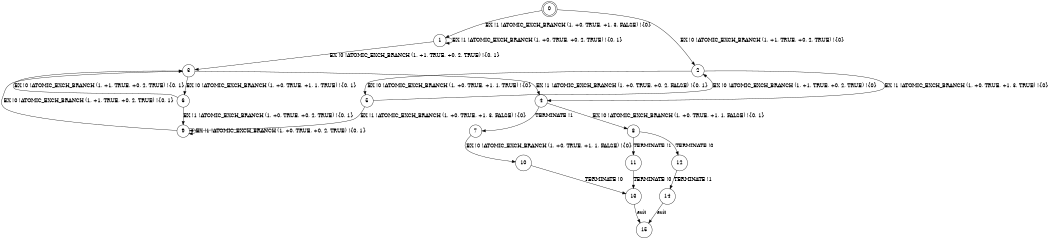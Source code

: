 digraph BCG {
size = "7, 10.5";
center = TRUE;
node [shape = circle];
0 [peripheries = 2];
0 -> 1 [label = "EX !1 !ATOMIC_EXCH_BRANCH (1, +0, TRUE, +1, 3, FALSE) !{0}"];
0 -> 2 [label = "EX !0 !ATOMIC_EXCH_BRANCH (1, +1, TRUE, +0, 2, TRUE) !{0}"];
1 -> 3 [label = "EX !0 !ATOMIC_EXCH_BRANCH (1, +1, TRUE, +0, 2, TRUE) !{0, 1}"];
1 -> 1 [label = "EX !1 !ATOMIC_EXCH_BRANCH (1, +0, TRUE, +0, 2, TRUE) !{0, 1}"];
2 -> 4 [label = "EX !1 !ATOMIC_EXCH_BRANCH (1, +0, TRUE, +1, 3, TRUE) !{0}"];
2 -> 5 [label = "EX !0 !ATOMIC_EXCH_BRANCH (1, +0, TRUE, +1, 1, TRUE) !{0}"];
3 -> 4 [label = "EX !1 !ATOMIC_EXCH_BRANCH (1, +0, TRUE, +0, 2, FALSE) !{0, 1}"];
3 -> 6 [label = "EX !0 !ATOMIC_EXCH_BRANCH (1, +0, TRUE, +1, 1, TRUE) !{0, 1}"];
4 -> 7 [label = "TERMINATE !1"];
4 -> 8 [label = "EX !0 !ATOMIC_EXCH_BRANCH (1, +0, TRUE, +1, 1, FALSE) !{0, 1}"];
5 -> 9 [label = "EX !1 !ATOMIC_EXCH_BRANCH (1, +0, TRUE, +1, 3, FALSE) !{0}"];
5 -> 2 [label = "EX !0 !ATOMIC_EXCH_BRANCH (1, +1, TRUE, +0, 2, TRUE) !{0}"];
6 -> 9 [label = "EX !1 !ATOMIC_EXCH_BRANCH (1, +0, TRUE, +0, 2, TRUE) !{0, 1}"];
6 -> 3 [label = "EX !0 !ATOMIC_EXCH_BRANCH (1, +1, TRUE, +0, 2, TRUE) !{0, 1}"];
7 -> 10 [label = "EX !0 !ATOMIC_EXCH_BRANCH (1, +0, TRUE, +1, 1, FALSE) !{0}"];
8 -> 11 [label = "TERMINATE !1"];
8 -> 12 [label = "TERMINATE !0"];
9 -> 9 [label = "EX !1 !ATOMIC_EXCH_BRANCH (1, +0, TRUE, +0, 2, TRUE) !{0, 1}"];
9 -> 3 [label = "EX !0 !ATOMIC_EXCH_BRANCH (1, +1, TRUE, +0, 2, TRUE) !{0, 1}"];
10 -> 13 [label = "TERMINATE !0"];
11 -> 13 [label = "TERMINATE !0"];
12 -> 14 [label = "TERMINATE !1"];
13 -> 15 [label = "exit"];
14 -> 15 [label = "exit"];
}
